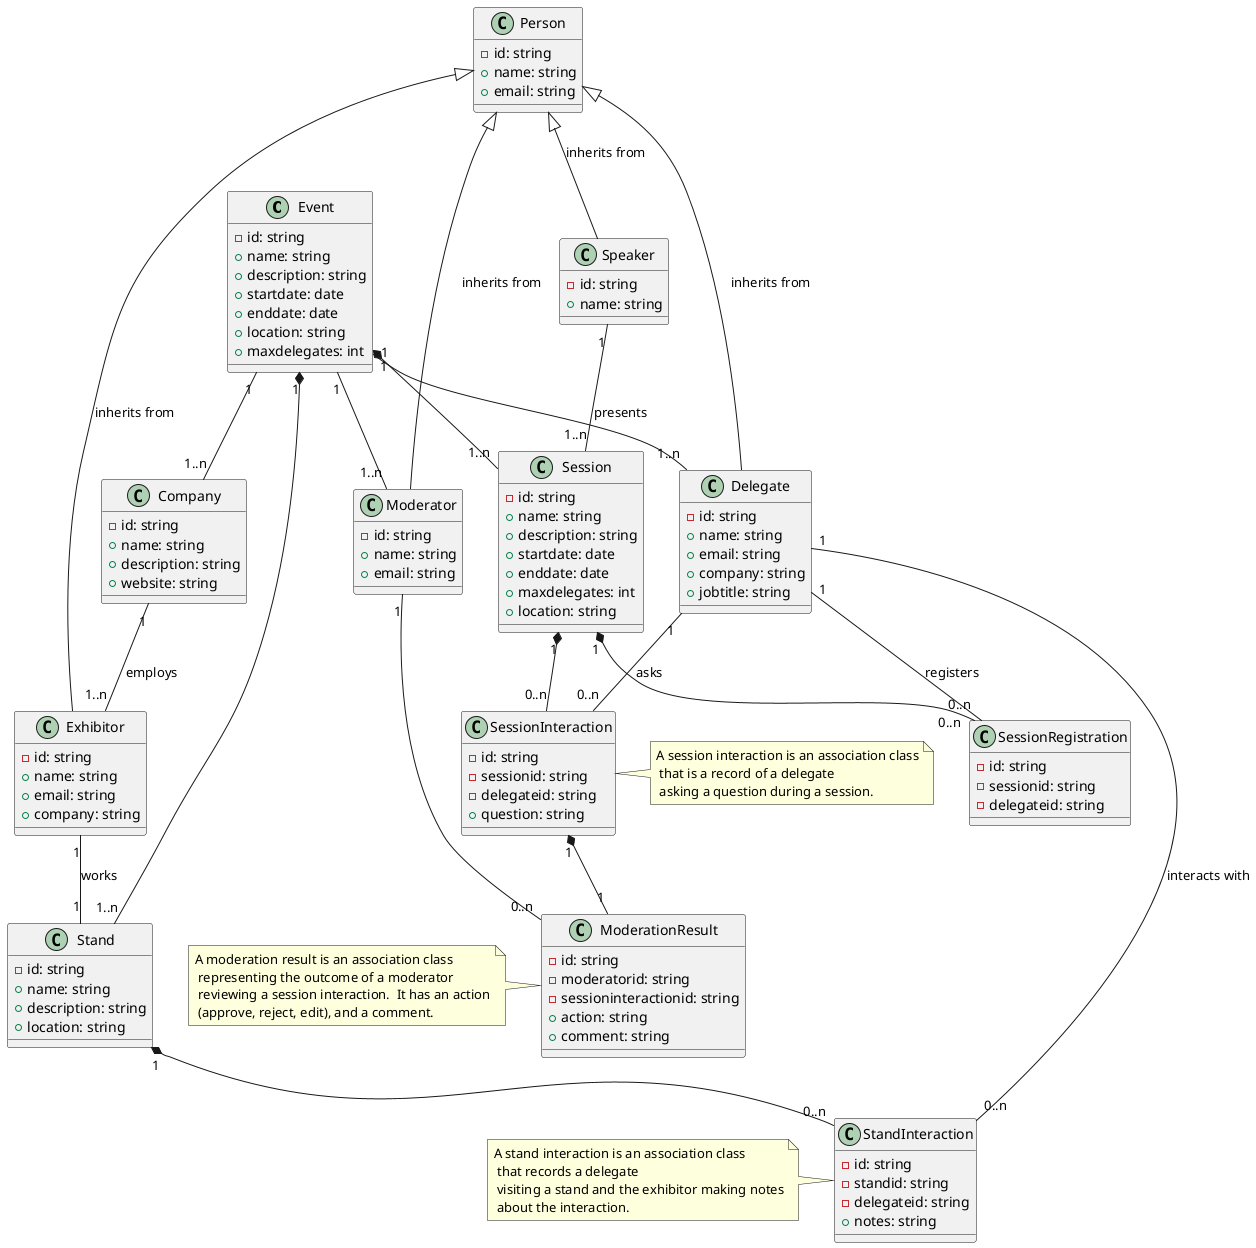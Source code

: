 @startuml BookMeIn2_ClassDiagram

/'
Glossary

Event: The event that is happening, e.g. App Development in a mobile world.
Delegates: People attending the event, sometimes on behalf of a company.
Exhibitor: A person attending the event on behalf of their company. Each Exhibitor works at one stand.
Moderator: Works in the background during a session filtering the questions sent in by delegates, for the purpose of avoiding anything unsuitable being sent to the speaker, and amalgamating similar questions into one so as to avoid repeating the same question
Session: A talk or presentation happening at the event. Several of these can happen at the same time at larger events and delegates would have to choose which ones they want to attend.  Sometimes these can require a pre-registration of interest to allow entry.
Speaker: An individual presenting the session. These can be the same as exhibitors, or they may be completely independent.
Stand: One per company at the event. These companies are ones that have paid to have a stand at the event.  Often these will be sponsors of the event looking to sell some sort of software or service to the delegates.   Multiple Exhibitors may work on one stand though.
'/

' Entities

class "Event" as event {
    - id: string
    + name: string
    + description: string
    + startdate: date
    + enddate: date
    + location: string
    + maxdelegates: int
}

class "Person" as person {
    - id: string
    + name: string
    + email: string
}

class "Delegate" as delegate {
    - id: string
    + name: string
    + email: string
    + company: string
    + jobtitle: string
}

class "Exhibitor" as exhibitor {
    - id: string
    + name: string
    + email: string
    + company: string
}

class "Moderator" as moderator {
    - id: string
    + name: string
    + email: string
}

class "Session" as session {
    - id: string
    + name: string
    + description: string
    + startdate: date
    + enddate: date
    + maxdelegates: int
    + location: string
}

class "Speaker" as speaker {
    - id: string
    + name: string
}

class "Stand" as stand {
    - id: string
    + name: string
    + description: string
    + location: string
}

class "Company" as company {
    - id: string
    + name: string
    + description: string
    + website: string
}

class "SessionRegistration" as sessionregistration {
    - id: string
    - sessionid: string
    - delegateid: string
}

class "StandInteraction" as standinteraction {
    - id: string
    - standid: string
    - delegateid: string
    + notes: string
}

class "SessionInteraction" as sessioninteraction {
    - id: string
    - sessionid: string
    - delegateid: string
    + question: string
}

class "ModerationResult" as moderationresult {
    - id: string
    - moderatorid: string
    - sessioninteractionid: string
    + action: string
    + comment: string
}

' Relationships

event "1" -- "1..n" delegate
event "1" -- "1..n" moderator
event "1" -- "1..n" company

delegate "1" -- "0..n" standinteraction : interacts with
delegate "1" -- "0..n" sessioninteraction : asks
delegate "1" -- "0..n" sessionregistration : registers

exhibitor "1" -- "1" stand : works

company "1" -- "1..n" exhibitor : employs

moderator "1" -- "0..n" moderationresult 

speaker "1" -- "1..n" session : presents


' Inheritance

person <|-- delegate : inherits from
person <|-- exhibitor : inherits from
person <|-- moderator : inherits from
person <|-- speaker : inherits from

' Composition

event "1" *-- "1..n" session
event "1" *-- "1..n" stand

' Aggregation

session "1" *-- "0..n" sessioninteraction
session "1" *-- "0..n" sessionregistration
stand "1" *-- "0..n" standinteraction
sessioninteraction "1" *-- "1" moderationresult

' Notes

note left of moderationresult : A moderation result is an association class\n representing the outcome of a moderator\n reviewing a session interaction.  It has an action\n (approve, reject, edit), and a comment.
note left of standinteraction : A stand interaction is an association class\n that records a delegate\n visiting a stand and the exhibitor making notes\n about the interaction.
note right of sessioninteraction : A session interaction is an association class\n that is a record of a delegate\n asking a question during a session.

@enduml